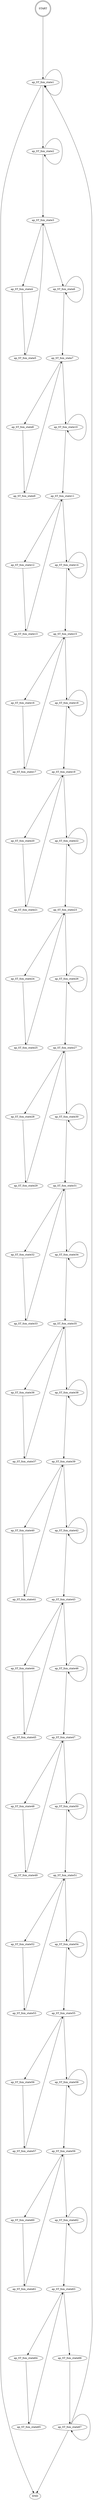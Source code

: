 digraph "" {
 graph [ranksep=5.0];
edge [color=black,
len=2.0
];
START    [shape=doublecircle];
START -> ap_ST_fsm_state1;
ap_ST_fsm_state1 -> ap_ST_fsm_state2;
ap_ST_fsm_state1 -> ap_ST_fsm_state1;
ap_ST_fsm_state1 -> END;
ap_ST_fsm_state2 -> ap_ST_fsm_state3;
ap_ST_fsm_state2 -> ap_ST_fsm_state2;
ap_ST_fsm_state3 -> ap_ST_fsm_state6;
ap_ST_fsm_state3 -> ap_ST_fsm_state4;
ap_ST_fsm_state4 -> ap_ST_fsm_state5;
ap_ST_fsm_state5 -> ap_ST_fsm_state3;
ap_ST_fsm_state6 -> ap_ST_fsm_state7;
ap_ST_fsm_state6 -> ap_ST_fsm_state6;
ap_ST_fsm_state7 -> ap_ST_fsm_state10;
ap_ST_fsm_state7 -> ap_ST_fsm_state8;
ap_ST_fsm_state8 -> ap_ST_fsm_state9;
ap_ST_fsm_state9 -> ap_ST_fsm_state7;
ap_ST_fsm_state10 -> ap_ST_fsm_state11;
ap_ST_fsm_state10 -> ap_ST_fsm_state10;
ap_ST_fsm_state11 -> ap_ST_fsm_state14;
ap_ST_fsm_state11 -> ap_ST_fsm_state12;
ap_ST_fsm_state12 -> ap_ST_fsm_state13;
ap_ST_fsm_state13 -> ap_ST_fsm_state11;
ap_ST_fsm_state14 -> ap_ST_fsm_state15;
ap_ST_fsm_state14 -> ap_ST_fsm_state14;
ap_ST_fsm_state15 -> ap_ST_fsm_state18;
ap_ST_fsm_state15 -> ap_ST_fsm_state16;
ap_ST_fsm_state16 -> ap_ST_fsm_state17;
ap_ST_fsm_state17 -> ap_ST_fsm_state15;
ap_ST_fsm_state18 -> ap_ST_fsm_state19;
ap_ST_fsm_state18 -> ap_ST_fsm_state18;
ap_ST_fsm_state19 -> ap_ST_fsm_state22;
ap_ST_fsm_state19 -> ap_ST_fsm_state20;
ap_ST_fsm_state20 -> ap_ST_fsm_state21;
ap_ST_fsm_state21 -> ap_ST_fsm_state19;
ap_ST_fsm_state22 -> ap_ST_fsm_state23;
ap_ST_fsm_state22 -> ap_ST_fsm_state22;
ap_ST_fsm_state23 -> ap_ST_fsm_state26;
ap_ST_fsm_state23 -> ap_ST_fsm_state24;
ap_ST_fsm_state24 -> ap_ST_fsm_state25;
ap_ST_fsm_state25 -> ap_ST_fsm_state23;
ap_ST_fsm_state26 -> ap_ST_fsm_state27;
ap_ST_fsm_state26 -> ap_ST_fsm_state26;
ap_ST_fsm_state27 -> ap_ST_fsm_state30;
ap_ST_fsm_state27 -> ap_ST_fsm_state28;
ap_ST_fsm_state28 -> ap_ST_fsm_state29;
ap_ST_fsm_state29 -> ap_ST_fsm_state27;
ap_ST_fsm_state30 -> ap_ST_fsm_state31;
ap_ST_fsm_state30 -> ap_ST_fsm_state30;
ap_ST_fsm_state31 -> ap_ST_fsm_state34;
ap_ST_fsm_state31 -> ap_ST_fsm_state32;
ap_ST_fsm_state32 -> ap_ST_fsm_state33;
ap_ST_fsm_state33 -> ap_ST_fsm_state31;
ap_ST_fsm_state34 -> ap_ST_fsm_state35;
ap_ST_fsm_state34 -> ap_ST_fsm_state34;
ap_ST_fsm_state35 -> ap_ST_fsm_state38;
ap_ST_fsm_state35 -> ap_ST_fsm_state36;
ap_ST_fsm_state36 -> ap_ST_fsm_state37;
ap_ST_fsm_state37 -> ap_ST_fsm_state35;
ap_ST_fsm_state38 -> ap_ST_fsm_state39;
ap_ST_fsm_state38 -> ap_ST_fsm_state38;
ap_ST_fsm_state39 -> ap_ST_fsm_state42;
ap_ST_fsm_state39 -> ap_ST_fsm_state40;
ap_ST_fsm_state40 -> ap_ST_fsm_state41;
ap_ST_fsm_state41 -> ap_ST_fsm_state39;
ap_ST_fsm_state42 -> ap_ST_fsm_state43;
ap_ST_fsm_state42 -> ap_ST_fsm_state42;
ap_ST_fsm_state43 -> ap_ST_fsm_state46;
ap_ST_fsm_state43 -> ap_ST_fsm_state44;
ap_ST_fsm_state44 -> ap_ST_fsm_state45;
ap_ST_fsm_state45 -> ap_ST_fsm_state43;
ap_ST_fsm_state46 -> ap_ST_fsm_state47;
ap_ST_fsm_state46 -> ap_ST_fsm_state46;
ap_ST_fsm_state47 -> ap_ST_fsm_state50;
ap_ST_fsm_state47 -> ap_ST_fsm_state48;
ap_ST_fsm_state48 -> ap_ST_fsm_state49;
ap_ST_fsm_state49 -> ap_ST_fsm_state47;
ap_ST_fsm_state50 -> ap_ST_fsm_state51;
ap_ST_fsm_state50 -> ap_ST_fsm_state50;
ap_ST_fsm_state51 -> ap_ST_fsm_state54;
ap_ST_fsm_state51 -> ap_ST_fsm_state52;
ap_ST_fsm_state52 -> ap_ST_fsm_state53;
ap_ST_fsm_state53 -> ap_ST_fsm_state51;
ap_ST_fsm_state54 -> ap_ST_fsm_state55;
ap_ST_fsm_state54 -> ap_ST_fsm_state54;
ap_ST_fsm_state55 -> ap_ST_fsm_state58;
ap_ST_fsm_state55 -> ap_ST_fsm_state56;
ap_ST_fsm_state56 -> ap_ST_fsm_state57;
ap_ST_fsm_state57 -> ap_ST_fsm_state55;
ap_ST_fsm_state58 -> ap_ST_fsm_state59;
ap_ST_fsm_state58 -> ap_ST_fsm_state58;
ap_ST_fsm_state59 -> ap_ST_fsm_state62;
ap_ST_fsm_state59 -> ap_ST_fsm_state60;
ap_ST_fsm_state60 -> ap_ST_fsm_state61;
ap_ST_fsm_state61 -> ap_ST_fsm_state59;
ap_ST_fsm_state62 -> ap_ST_fsm_state63;
ap_ST_fsm_state62 -> ap_ST_fsm_state62;
ap_ST_fsm_state63 -> ap_ST_fsm_state66;
ap_ST_fsm_state63 -> ap_ST_fsm_state64;
ap_ST_fsm_state64 -> ap_ST_fsm_state65;
ap_ST_fsm_state65 -> ap_ST_fsm_state63;
ap_ST_fsm_state66 -> ap_ST_fsm_state67;
ap_ST_fsm_state67 -> ap_ST_fsm_state1;
ap_ST_fsm_state67 -> ap_ST_fsm_state67;
ap_ST_fsm_state67 -> END;
}
